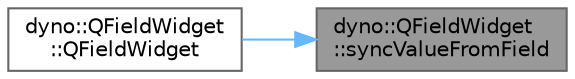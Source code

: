 digraph "dyno::QFieldWidget::syncValueFromField"
{
 // LATEX_PDF_SIZE
  bgcolor="transparent";
  edge [fontname=Helvetica,fontsize=10,labelfontname=Helvetica,labelfontsize=10];
  node [fontname=Helvetica,fontsize=10,shape=box,height=0.2,width=0.4];
  rankdir="RL";
  Node1 [id="Node000001",label="dyno::QFieldWidget\l::syncValueFromField",height=0.2,width=0.4,color="gray40", fillcolor="grey60", style="filled", fontcolor="black",tooltip=" "];
  Node1 -> Node2 [id="edge1_Node000001_Node000002",dir="back",color="steelblue1",style="solid",tooltip=" "];
  Node2 [id="Node000002",label="dyno::QFieldWidget\l::QFieldWidget",height=0.2,width=0.4,color="grey40", fillcolor="white", style="filled",URL="$classdyno_1_1_q_field_widget.html#ada09fd8d5468822bc75edf3e99143d3b",tooltip=" "];
}

